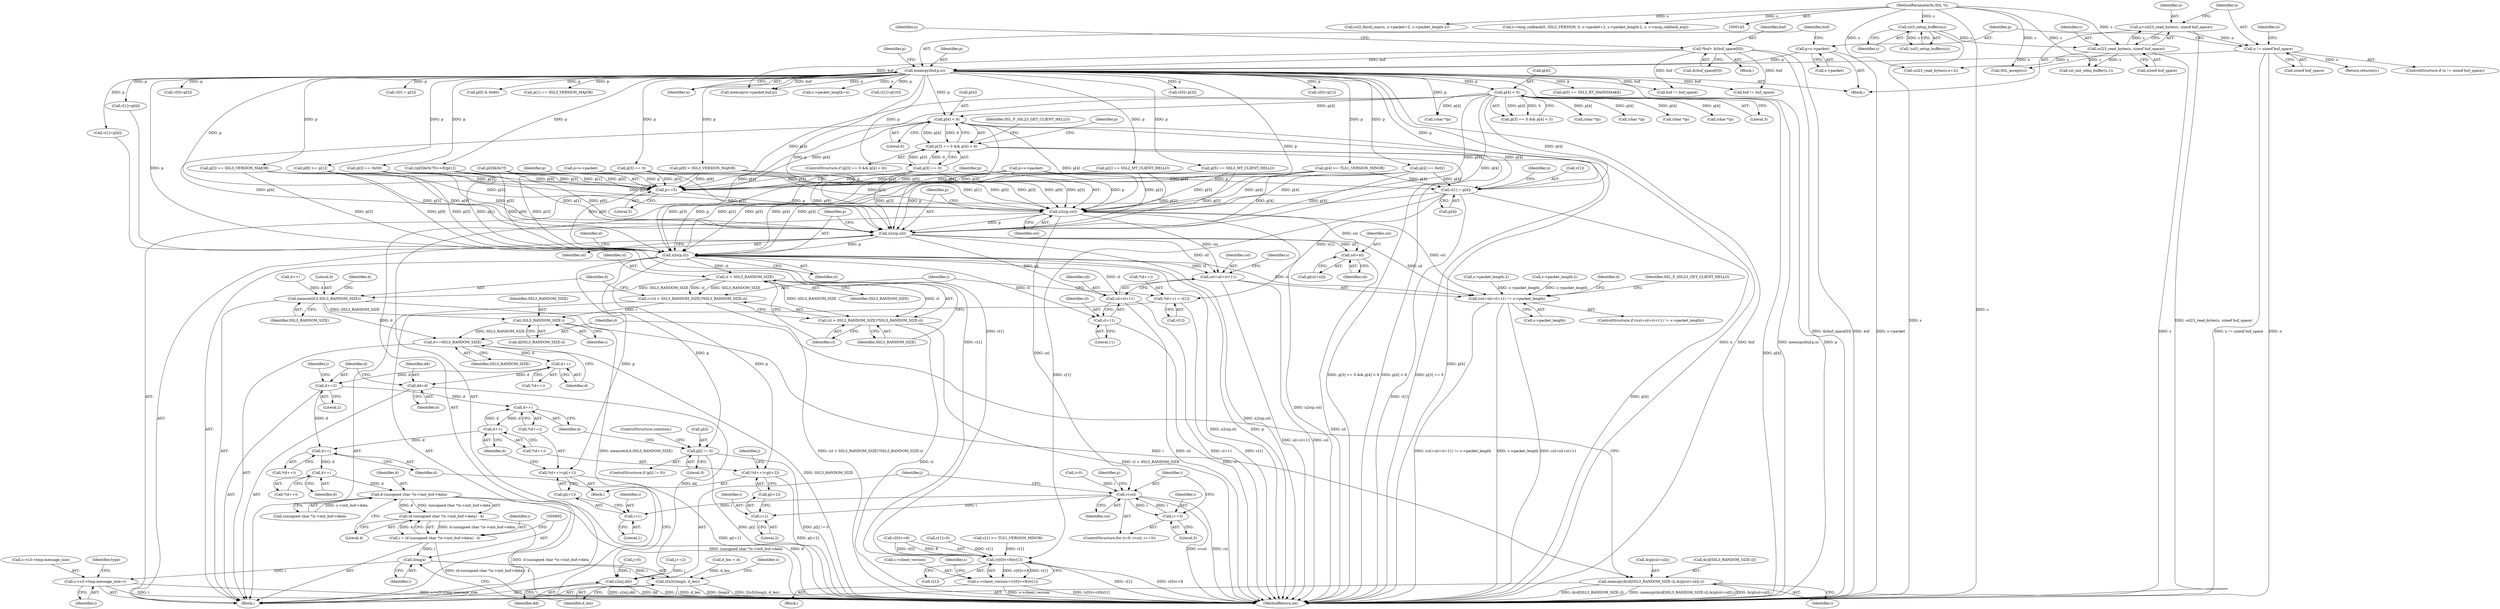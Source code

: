 digraph "0_openssl_b82924741b4bd590da890619be671f4635e46c2b@array" {
"1000427" [label="(Call,p[4] < 6)"];
"1000400" [label="(Call,p[4] < 5)"];
"1000211" [label="(Call,memcpy(buf,p,n))"];
"1000148" [label="(Call,*buf= &(buf_space[0]))"];
"1000206" [label="(Call,p=s->packet)"];
"1000200" [label="(Call,n != sizeof buf_space)"];
"1000193" [label="(Call,n=ssl23_read_bytes(s, sizeof buf_space))"];
"1000195" [label="(Call,ssl23_read_bytes(s, sizeof buf_space))"];
"1000190" [label="(Call,ssl3_setup_buffers(s))"];
"1000144" [label="(MethodParameterIn,SSL *s)"];
"1000421" [label="(Call,p[3] == 0 && p[4] < 6)"];
"1000629" [label="(Call,v[1] = p[4])"];
"1000775" [label="(Call,*(d++) = v[1])"];
"1001049" [label="(Call,(v[0]<<8)|v[1])"];
"1001045" [label="(Call,s->client_version=(v[0]<<8)|v[1])"];
"1000721" [label="(Call,p+=5)"];
"1000724" [label="(Call,n2s(p,csl))"];
"1000727" [label="(Call,n2s(p,sil))"];
"1000730" [label="(Call,n2s(p,cl))"];
"1000743" [label="(Call,(csl+sil+cl+11) != s->packet_length)"];
"1000744" [label="(Call,csl+sil+cl+11)"];
"1000746" [label="(Call,sil+cl+11)"];
"1000748" [label="(Call,cl+11)"];
"1000785" [label="(Call,cl > SSL3_RANDOM_SIZE)"];
"1000782" [label="(Call,i=(cl > SSL3_RANDOM_SIZE)?SSL3_RANDOM_SIZE:cl)"];
"1000798" [label="(Call,SSL3_RANDOM_SIZE-i)"];
"1000794" [label="(Call,memcpy(&(d[SSL3_RANDOM_SIZE-i]),&(p[csl+sil]),i))"];
"1000808" [label="(Call,d+=SSL3_RANDOM_SIZE)"];
"1000813" [label="(Call,d++)"];
"1000819" [label="(Call,dd=d)"];
"1000864" [label="(Call,s2n(j,dd))"];
"1000822" [label="(Call,d+=2)"];
"1000845" [label="(Call,d++)"];
"1000854" [label="(Call,d++)"];
"1000869" [label="(Call,d++)"];
"1000874" [label="(Call,d++)"];
"1000880" [label="(Call,d-(unsigned char *)s->init_buf->data)"];
"1000879" [label="(Call,(d-(unsigned char *)s->init_buf->data) - 4)"];
"1000877" [label="(Call,i = (d-(unsigned char *)s->init_buf->data) - 4)"];
"1000891" [label="(Call,(long)i)"];
"1000890" [label="(Call,l2n3((long)i, d_len))"];
"1000913" [label="(Call,s->s3->tmp.message_size=i)"];
"1000784" [label="(Call,(cl > SSL3_RANDOM_SIZE)?SSL3_RANDOM_SIZE:cl)"];
"1000790" [label="(Call,memset(d,0,SSL3_RANDOM_SIZE))"];
"1000837" [label="(Call,p[i] != 0)"];
"1000843" [label="(Call,*(d++)=p[i+1])"];
"1000852" [label="(Call,*(d++)=p[i+2])"];
"1000804" [label="(Call,csl+sil)"];
"1000829" [label="(Call,i<csl)"];
"1000832" [label="(Call,i+=3)"];
"1000849" [label="(Call,i+1)"];
"1000858" [label="(Call,i+2)"];
"1000797" [label="(Identifier,d)"];
"1000241" [label="(Call,v[0]=p[3])"];
"1000830" [label="(Identifier,i)"];
"1000810" [label="(Identifier,SSL3_RANDOM_SIZE)"];
"1001049" [label="(Call,(v[0]<<8)|v[1])"];
"1000868" [label="(Call,*(d++))"];
"1000764" [label="(Call,d_len = d)"];
"1000841" [label="(Literal,0)"];
"1000808" [label="(Call,d+=SSL3_RANDOM_SIZE)"];
"1000750" [label="(Literal,11)"];
"1000874" [label="(Call,d++)"];
"1000762" [label="(Identifier,d)"];
"1000845" [label="(Call,d++)"];
"1000809" [label="(Identifier,d)"];
"1001055" [label="(Call,v[1])"];
"1000200" [label="(Call,n != sizeof buf_space)"];
"1000222" [label="(Call,p[2] == SSL2_MT_CLIENT_HELLO)"];
"1000756" [label="(Identifier,SSL_F_SSL23_GET_CLIENT_HELLO)"];
"1000629" [label="(Call,v[1] = p[4])"];
"1000723" [label="(Literal,5)"];
"1000728" [label="(Identifier,p)"];
"1000889" [label="(Literal,4)"];
"1000890" [label="(Call,l2n3((long)i, d_len))"];
"1000924" [label="(Identifier,type)"];
"1000851" [label="(Literal,1)"];
"1000722" [label="(Identifier,p)"];
"1001092" [label="(Call,SSL_accept(s))"];
"1000734" [label="(Identifier,d)"];
"1000207" [label="(Identifier,p)"];
"1000832" [label="(Call,i+=3)"];
"1000839" [label="(Identifier,p)"];
"1000921" [label="(Identifier,i)"];
"1000404" [label="(Literal,5)"];
"1000833" [label="(Identifier,i)"];
"1001096" [label="(Call,buf != buf_space)"];
"1000178" [label="(Block,)"];
"1000413" [label="(Call,v[0]=p[1])"];
"1000199" [label="(ControlStructure,if (n != sizeof buf_space))"];
"1000963" [label="(Call,ssl_init_wbio_buffer(s,1))"];
"1000748" [label="(Call,cl+11)"];
"1000814" [label="(Identifier,d)"];
"1000794" [label="(Call,memcpy(&(d[SSL3_RANDOM_SIZE-i]),&(p[csl+sil]),i))"];
"1000873" [label="(Call,*(d++))"];
"1000894" [label="(Identifier,d_len)"];
"1000859" [label="(Identifier,i)"];
"1000849" [label="(Call,i+1)"];
"1000212" [label="(Identifier,buf)"];
"1000787" [label="(Identifier,SSL3_RANDOM_SIZE)"];
"1000149" [label="(Identifier,buf)"];
"1000825" [label="(ControlStructure,for (i=0; i<csl; i+=3))"];
"1000869" [label="(Call,d++)"];
"1001050" [label="(Call,v[0]<<8)"];
"1000877" [label="(Call,i = (d-(unsigned char *)s->init_buf->data) - 4)"];
"1000864" [label="(Call,s2n(j,dd))"];
"1000777" [label="(Call,d++)"];
"1000865" [label="(Identifier,j)"];
"1000422" [label="(Call,p[3] == 0)"];
"1000730" [label="(Call,n2s(p,cl))"];
"1000875" [label="(Identifier,d)"];
"1000613" [label="(Block,)"];
"1000743" [label="(Call,(csl+sil+cl+11) != s->packet_length)"];
"1000800" [label="(Identifier,i)"];
"1000804" [label="(Call,csl+sil)"];
"1000882" [label="(Call,(unsigned char *)s->init_buf->data)"];
"1000819" [label="(Call,dd=d)"];
"1000219" [label="(Identifier,p)"];
"1000837" [label="(Call,p[i] != 0)"];
"1000394" [label="(Call,p[3] == 0 && p[4] < 5)"];
"1000230" [label="(Call,p[3] == 0x00)"];
"1000280" [label="(Call,v[1]=p[4])"];
"1000860" [label="(Literal,2)"];
"1000195" [label="(Call,ssl23_read_bytes(s, sizeof buf_space))"];
"1000834" [label="(Literal,3)"];
"1000144" [label="(MethodParameterIn,SSL *s)"];
"1000846" [label="(Identifier,d)"];
"1000205" [label="(Identifier,n)"];
"1000434" [label="(Identifier,SSL_F_SSL23_GET_CLIENT_HELLO)"];
"1000638" [label="(Call,((p[0]&0x7f)<<8)|p[1])"];
"1000790" [label="(Call,memset(d,0,SSL3_RANDOM_SIZE))"];
"1000805" [label="(Identifier,csl)"];
"1000822" [label="(Call,d+=2)"];
"1000555" [label="(Call,(char *)p)"];
"1000732" [label="(Identifier,cl)"];
"1000190" [label="(Call,ssl3_setup_buffers(s))"];
"1000440" [label="(Identifier,p)"];
"1000633" [label="(Call,p[4])"];
"1000788" [label="(Identifier,SSL3_RANDOM_SIZE)"];
"1000617" [label="(Call,p=s->packet)"];
"1000202" [label="(Call,sizeof buf_space)"];
"1000438" [label="(Call,p[9] > SSL3_VERSION_MAJOR)"];
"1001046" [label="(Call,s->client_version)"];
"1000784" [label="(Call,(cl > SSL3_RANDOM_SIZE)?SSL3_RANDOM_SIZE:cl)"];
"1000813" [label="(Call,d++)"];
"1000682" [label="(Call,ssl3_finish_mac(s, s->packet+2, s->packet_length-2))"];
"1001104" [label="(MethodReturn,int)"];
"1000727" [label="(Call,n2s(p,sil))"];
"1000829" [label="(Call,i<csl)"];
"1000724" [label="(Call,n2s(p,csl))"];
"1000836" [label="(ControlStructure,if (p[i] != 0))"];
"1000376" [label="(Call,p[0] == SSL3_RT_HANDSHAKE)"];
"1000793" [label="(Identifier,SSL3_RANDOM_SIZE)"];
"1000779" [label="(Call,v[1])"];
"1000786" [label="(Identifier,cl)"];
"1000191" [label="(Identifier,s)"];
"1000914" [label="(Call,s->s3->tmp.message_size)"];
"1000273" [label="(Call,v[0]=p[3])"];
"1000698" [label="(Call,s->msg_callback(0, SSL2_VERSION, 0, s->packet+2, s->packet_length-2, s, s->msg_callback_arg))"];
"1000689" [label="(Call,s->packet_length-2)"];
"1000288" [label="(Call,p[4] >= TLS1_VERSION_MINOR)"];
"1000843" [label="(Call,*(d++)=p[i+1])"];
"1000630" [label="(Call,v[1])"];
"1000749" [label="(Identifier,cl)"];
"1000782" [label="(Call,i=(cl > SSL3_RANDOM_SIZE)?SSL3_RANDOM_SIZE:cl)"];
"1000880" [label="(Call,d-(unsigned char *)s->init_buf->data)"];
"1000879" [label="(Call,(d-(unsigned char *)s->init_buf->data) - 4)"];
"1000866" [label="(Identifier,dd)"];
"1000395" [label="(Call,p[3] == 0)"];
"1000183" [label="(Call,v[1]=0)"];
"1000913" [label="(Call,s->s3->tmp.message_size=i)"];
"1000881" [label="(Identifier,d)"];
"1000847" [label="(Call,p[i+1])"];
"1000563" [label="(Call,(char *)p)"];
"1000148" [label="(Call,*buf= &(buf_space[0]))"];
"1000716" [label="(Call,p=s->packet)"];
"1000853" [label="(Call,*(d++))"];
"1000775" [label="(Call,*(d++) = v[1])"];
"1000842" [label="(ControlStructure,continue;)"];
"1000891" [label="(Call,(long)i)"];
"1000457" [label="(Call,v[1] >= TLS1_VERSION_MINOR)"];
"1000856" [label="(Call,p[i+2])"];
"1000213" [label="(Identifier,p)"];
"1000546" [label="(Call,(char *)p)"];
"1000751" [label="(Call,s->packet_length)"];
"1000622" [label="(Call,v[0] = p[3])"];
"1000862" [label="(Identifier,j)"];
"1000208" [label="(Call,s->packet)"];
"1000745" [label="(Identifier,csl)"];
"1000776" [label="(Call,*(d++))"];
"1000193" [label="(Call,n=ssl23_read_bytes(s, sizeof buf_space))"];
"1000400" [label="(Call,p[4] < 5)"];
"1000731" [label="(Identifier,p)"];
"1000824" [label="(Literal,2)"];
"1000827" [label="(Identifier,i)"];
"1000721" [label="(Call,p+=5)"];
"1000785" [label="(Call,cl > SSL3_RANDOM_SIZE)"];
"1000802" [label="(Call,p[csl+sil])"];
"1000267" [label="(Call,p[3] == SSL3_VERSION_MAJOR)"];
"1000640" [label="(Call,p[0]&0x7f)"];
"1000537" [label="(Call,(char *)p)"];
"1000801" [label="(Call,&(p[csl+sil]))"];
"1000899" [label="(Identifier,s)"];
"1000217" [label="(Call,p[0] & 0x80)"];
"1000789" [label="(Identifier,cl)"];
"1000893" [label="(Identifier,i)"];
"1000420" [label="(ControlStructure,if (p[3] == 0 && p[4] < 6))"];
"1000431" [label="(Literal,6)"];
"1000204" [label="(Return,return(n);)"];
"1000201" [label="(Identifier,n)"];
"1000725" [label="(Identifier,p)"];
"1000807" [label="(Identifier,i)"];
"1000382" [label="(Call,p[1] == SSL3_VERSION_MAJOR)"];
"1000878" [label="(Identifier,i)"];
"1000189" [label="(Call,!ssl3_setup_buffers(s))"];
"1000855" [label="(Identifier,d)"];
"1000729" [label="(Identifier,sil)"];
"1000637" [label="(Identifier,n)"];
"1000197" [label="(Call,sizeof buf_space)"];
"1000746" [label="(Call,sil+cl+11)"];
"1001045" [label="(Call,s->client_version=(v[0]<<8)|v[1])"];
"1000428" [label="(Call,p[4])"];
"1000164" [label="(Identifier,n)"];
"1000401" [label="(Call,p[4])"];
"1000823" [label="(Identifier,d)"];
"1000707" [label="(Call,s->packet_length-2)"];
"1000850" [label="(Identifier,i)"];
"1000726" [label="(Identifier,csl)"];
"1000747" [label="(Identifier,sil)"];
"1000798" [label="(Call,SSL3_RANDOM_SIZE-i)"];
"1000235" [label="(Call,p[4] == 0x02)"];
"1000835" [label="(Block,)"];
"1000671" [label="(Call,ssl23_read_bytes(s,n+2))"];
"1000852" [label="(Call,*(d++)=p[i+2])"];
"1000861" [label="(Call,j+=2)"];
"1000831" [label="(Identifier,csl)"];
"1000388" [label="(Call,p[5] == SSL3_MT_CLIENT_HELLO)"];
"1000194" [label="(Identifier,n)"];
"1000214" [label="(Identifier,n)"];
"1000854" [label="(Call,d++)"];
"1000206" [label="(Call,p=s->packet)"];
"1000248" [label="(Call,v[1]=p[4])"];
"1000996" [label="(Call,memcpy(s->packet,buf,n))"];
"1000838" [label="(Call,p[i])"];
"1000795" [label="(Call,&(d[SSL3_RANDOM_SIZE-i]))"];
"1000752" [label="(Identifier,s)"];
"1000939" [label="(Block,)"];
"1000796" [label="(Call,d[SSL3_RANDOM_SIZE-i])"];
"1000427" [label="(Call,p[4] < 6)"];
"1000816" [label="(Call,j=0)"];
"1000792" [label="(Literal,0)"];
"1000150" [label="(Call,&(buf_space[0]))"];
"1000820" [label="(Identifier,dd)"];
"1000858" [label="(Call,i+2)"];
"1000742" [label="(ControlStructure,if ((csl+sil+cl+11) != s->packet_length))"];
"1000844" [label="(Call,*(d++))"];
"1000977" [label="(Call,s->packet_length=n)"];
"1001060" [label="(Identifier,s)"];
"1000799" [label="(Identifier,SSL3_RANDOM_SIZE)"];
"1000449" [label="(Call,v[1]=p[10])"];
"1000744" [label="(Call,csl+sil+cl+11)"];
"1000791" [label="(Identifier,d)"];
"1000821" [label="(Identifier,d)"];
"1000826" [label="(Call,i=0)"];
"1000578" [label="(Call,(char *)p)"];
"1000783" [label="(Identifier,i)"];
"1000196" [label="(Identifier,s)"];
"1000421" [label="(Call,p[3] == 0 && p[4] < 6)"];
"1001086" [label="(Call,buf != buf_space)"];
"1000405" [label="(Call,p[9] >= p[1])"];
"1000812" [label="(Call,*(d++))"];
"1000806" [label="(Identifier,sil)"];
"1000870" [label="(Identifier,d)"];
"1000211" [label="(Call,memcpy(buf,p,n))"];
"1000145" [label="(Block,)"];
"1000427" -> "1000421"  [label="AST: "];
"1000427" -> "1000431"  [label="CFG: "];
"1000428" -> "1000427"  [label="AST: "];
"1000431" -> "1000427"  [label="AST: "];
"1000421" -> "1000427"  [label="CFG: "];
"1000427" -> "1001104"  [label="DDG: p[4]"];
"1000427" -> "1000421"  [label="DDG: p[4]"];
"1000427" -> "1000421"  [label="DDG: 6"];
"1000400" -> "1000427"  [label="DDG: p[4]"];
"1000211" -> "1000427"  [label="DDG: p"];
"1000427" -> "1000629"  [label="DDG: p[4]"];
"1000427" -> "1000721"  [label="DDG: p[4]"];
"1000427" -> "1000724"  [label="DDG: p[4]"];
"1000427" -> "1000727"  [label="DDG: p[4]"];
"1000427" -> "1000730"  [label="DDG: p[4]"];
"1000400" -> "1000394"  [label="AST: "];
"1000400" -> "1000404"  [label="CFG: "];
"1000401" -> "1000400"  [label="AST: "];
"1000404" -> "1000400"  [label="AST: "];
"1000394" -> "1000400"  [label="CFG: "];
"1000400" -> "1001104"  [label="DDG: p[4]"];
"1000400" -> "1000394"  [label="DDG: p[4]"];
"1000400" -> "1000394"  [label="DDG: 5"];
"1000211" -> "1000400"  [label="DDG: p"];
"1000400" -> "1000537"  [label="DDG: p[4]"];
"1000400" -> "1000546"  [label="DDG: p[4]"];
"1000400" -> "1000555"  [label="DDG: p[4]"];
"1000400" -> "1000563"  [label="DDG: p[4]"];
"1000400" -> "1000578"  [label="DDG: p[4]"];
"1000400" -> "1000629"  [label="DDG: p[4]"];
"1000400" -> "1000721"  [label="DDG: p[4]"];
"1000400" -> "1000724"  [label="DDG: p[4]"];
"1000400" -> "1000727"  [label="DDG: p[4]"];
"1000400" -> "1000730"  [label="DDG: p[4]"];
"1000211" -> "1000178"  [label="AST: "];
"1000211" -> "1000214"  [label="CFG: "];
"1000212" -> "1000211"  [label="AST: "];
"1000213" -> "1000211"  [label="AST: "];
"1000214" -> "1000211"  [label="AST: "];
"1000219" -> "1000211"  [label="CFG: "];
"1000211" -> "1001104"  [label="DDG: n"];
"1000211" -> "1001104"  [label="DDG: buf"];
"1000211" -> "1001104"  [label="DDG: memcpy(buf,p,n)"];
"1000211" -> "1001104"  [label="DDG: p"];
"1000148" -> "1000211"  [label="DDG: buf"];
"1000206" -> "1000211"  [label="DDG: p"];
"1000200" -> "1000211"  [label="DDG: n"];
"1000211" -> "1000217"  [label="DDG: p"];
"1000211" -> "1000222"  [label="DDG: p"];
"1000211" -> "1000230"  [label="DDG: p"];
"1000211" -> "1000235"  [label="DDG: p"];
"1000211" -> "1000241"  [label="DDG: p"];
"1000211" -> "1000248"  [label="DDG: p"];
"1000211" -> "1000267"  [label="DDG: p"];
"1000211" -> "1000273"  [label="DDG: p"];
"1000211" -> "1000280"  [label="DDG: p"];
"1000211" -> "1000288"  [label="DDG: p"];
"1000211" -> "1000376"  [label="DDG: p"];
"1000211" -> "1000382"  [label="DDG: p"];
"1000211" -> "1000388"  [label="DDG: p"];
"1000211" -> "1000395"  [label="DDG: p"];
"1000211" -> "1000405"  [label="DDG: p"];
"1000211" -> "1000413"  [label="DDG: p"];
"1000211" -> "1000422"  [label="DDG: p"];
"1000211" -> "1000438"  [label="DDG: p"];
"1000211" -> "1000449"  [label="DDG: p"];
"1000211" -> "1000537"  [label="DDG: p"];
"1000211" -> "1000622"  [label="DDG: p"];
"1000211" -> "1000629"  [label="DDG: p"];
"1000211" -> "1000638"  [label="DDG: p"];
"1000211" -> "1000721"  [label="DDG: p"];
"1000211" -> "1000724"  [label="DDG: p"];
"1000211" -> "1000727"  [label="DDG: p"];
"1000211" -> "1000730"  [label="DDG: p"];
"1000211" -> "1000977"  [label="DDG: n"];
"1000211" -> "1000996"  [label="DDG: buf"];
"1000211" -> "1000996"  [label="DDG: n"];
"1000211" -> "1001086"  [label="DDG: buf"];
"1000211" -> "1001096"  [label="DDG: buf"];
"1000148" -> "1000145"  [label="AST: "];
"1000148" -> "1000150"  [label="CFG: "];
"1000149" -> "1000148"  [label="AST: "];
"1000150" -> "1000148"  [label="AST: "];
"1000164" -> "1000148"  [label="CFG: "];
"1000148" -> "1001104"  [label="DDG: buf"];
"1000148" -> "1001104"  [label="DDG: &(buf_space[0])"];
"1000148" -> "1000996"  [label="DDG: buf"];
"1000148" -> "1001086"  [label="DDG: buf"];
"1000148" -> "1001096"  [label="DDG: buf"];
"1000206" -> "1000178"  [label="AST: "];
"1000206" -> "1000208"  [label="CFG: "];
"1000207" -> "1000206"  [label="AST: "];
"1000208" -> "1000206"  [label="AST: "];
"1000212" -> "1000206"  [label="CFG: "];
"1000206" -> "1001104"  [label="DDG: s->packet"];
"1000200" -> "1000199"  [label="AST: "];
"1000200" -> "1000202"  [label="CFG: "];
"1000201" -> "1000200"  [label="AST: "];
"1000202" -> "1000200"  [label="AST: "];
"1000205" -> "1000200"  [label="CFG: "];
"1000207" -> "1000200"  [label="CFG: "];
"1000200" -> "1001104"  [label="DDG: n"];
"1000200" -> "1001104"  [label="DDG: n != sizeof buf_space"];
"1000193" -> "1000200"  [label="DDG: n"];
"1000200" -> "1000204"  [label="DDG: n"];
"1000193" -> "1000178"  [label="AST: "];
"1000193" -> "1000195"  [label="CFG: "];
"1000194" -> "1000193"  [label="AST: "];
"1000195" -> "1000193"  [label="AST: "];
"1000201" -> "1000193"  [label="CFG: "];
"1000193" -> "1001104"  [label="DDG: ssl23_read_bytes(s, sizeof buf_space)"];
"1000195" -> "1000193"  [label="DDG: s"];
"1000195" -> "1000197"  [label="CFG: "];
"1000196" -> "1000195"  [label="AST: "];
"1000197" -> "1000195"  [label="AST: "];
"1000195" -> "1001104"  [label="DDG: s"];
"1000190" -> "1000195"  [label="DDG: s"];
"1000144" -> "1000195"  [label="DDG: s"];
"1000195" -> "1000671"  [label="DDG: s"];
"1000195" -> "1000963"  [label="DDG: s"];
"1000195" -> "1001092"  [label="DDG: s"];
"1000190" -> "1000189"  [label="AST: "];
"1000190" -> "1000191"  [label="CFG: "];
"1000191" -> "1000190"  [label="AST: "];
"1000189" -> "1000190"  [label="CFG: "];
"1000190" -> "1001104"  [label="DDG: s"];
"1000190" -> "1000189"  [label="DDG: s"];
"1000144" -> "1000190"  [label="DDG: s"];
"1000144" -> "1000143"  [label="AST: "];
"1000144" -> "1001104"  [label="DDG: s"];
"1000144" -> "1000671"  [label="DDG: s"];
"1000144" -> "1000682"  [label="DDG: s"];
"1000144" -> "1000698"  [label="DDG: s"];
"1000144" -> "1000963"  [label="DDG: s"];
"1000144" -> "1001092"  [label="DDG: s"];
"1000421" -> "1000420"  [label="AST: "];
"1000421" -> "1000422"  [label="CFG: "];
"1000422" -> "1000421"  [label="AST: "];
"1000434" -> "1000421"  [label="CFG: "];
"1000440" -> "1000421"  [label="CFG: "];
"1000421" -> "1001104"  [label="DDG: p[4] < 6"];
"1000421" -> "1001104"  [label="DDG: p[3] == 0"];
"1000421" -> "1001104"  [label="DDG: p[3] == 0 && p[4] < 6"];
"1000422" -> "1000421"  [label="DDG: p[3]"];
"1000422" -> "1000421"  [label="DDG: 0"];
"1000629" -> "1000613"  [label="AST: "];
"1000629" -> "1000633"  [label="CFG: "];
"1000630" -> "1000629"  [label="AST: "];
"1000633" -> "1000629"  [label="AST: "];
"1000637" -> "1000629"  [label="CFG: "];
"1000629" -> "1001104"  [label="DDG: v[1]"];
"1000629" -> "1001104"  [label="DDG: p[4]"];
"1000235" -> "1000629"  [label="DDG: p[4]"];
"1000617" -> "1000629"  [label="DDG: p"];
"1000288" -> "1000629"  [label="DDG: p[4]"];
"1000629" -> "1000775"  [label="DDG: v[1]"];
"1000629" -> "1001049"  [label="DDG: v[1]"];
"1000775" -> "1000613"  [label="AST: "];
"1000775" -> "1000779"  [label="CFG: "];
"1000776" -> "1000775"  [label="AST: "];
"1000779" -> "1000775"  [label="AST: "];
"1000783" -> "1000775"  [label="CFG: "];
"1000775" -> "1001104"  [label="DDG: v[1]"];
"1001049" -> "1001045"  [label="AST: "];
"1001049" -> "1001055"  [label="CFG: "];
"1001050" -> "1001049"  [label="AST: "];
"1001055" -> "1001049"  [label="AST: "];
"1001045" -> "1001049"  [label="CFG: "];
"1001049" -> "1001104"  [label="DDG: v[1]"];
"1001049" -> "1001104"  [label="DDG: v[0]<<8"];
"1001049" -> "1001045"  [label="DDG: v[0]<<8"];
"1001049" -> "1001045"  [label="DDG: v[1]"];
"1001050" -> "1001049"  [label="DDG: v[0]"];
"1001050" -> "1001049"  [label="DDG: 8"];
"1000183" -> "1001049"  [label="DDG: v[1]"];
"1000280" -> "1001049"  [label="DDG: v[1]"];
"1000457" -> "1001049"  [label="DDG: v[1]"];
"1000248" -> "1001049"  [label="DDG: v[1]"];
"1001045" -> "1000939"  [label="AST: "];
"1001046" -> "1001045"  [label="AST: "];
"1001060" -> "1001045"  [label="CFG: "];
"1001045" -> "1001104"  [label="DDG: (v[0]<<8)|v[1]"];
"1001045" -> "1001104"  [label="DDG: s->client_version"];
"1000721" -> "1000613"  [label="AST: "];
"1000721" -> "1000723"  [label="CFG: "];
"1000722" -> "1000721"  [label="AST: "];
"1000723" -> "1000721"  [label="AST: "];
"1000725" -> "1000721"  [label="CFG: "];
"1000640" -> "1000721"  [label="DDG: p[0]"];
"1000388" -> "1000721"  [label="DDG: p[5]"];
"1000716" -> "1000721"  [label="DDG: p"];
"1000405" -> "1000721"  [label="DDG: p[9]"];
"1000438" -> "1000721"  [label="DDG: p[9]"];
"1000222" -> "1000721"  [label="DDG: p[2]"];
"1000638" -> "1000721"  [label="DDG: p[1]"];
"1000395" -> "1000721"  [label="DDG: p[3]"];
"1000617" -> "1000721"  [label="DDG: p"];
"1000267" -> "1000721"  [label="DDG: p[3]"];
"1000422" -> "1000721"  [label="DDG: p[3]"];
"1000230" -> "1000721"  [label="DDG: p[3]"];
"1000235" -> "1000721"  [label="DDG: p[4]"];
"1000288" -> "1000721"  [label="DDG: p[4]"];
"1000721" -> "1000724"  [label="DDG: p"];
"1000724" -> "1000613"  [label="AST: "];
"1000724" -> "1000726"  [label="CFG: "];
"1000725" -> "1000724"  [label="AST: "];
"1000726" -> "1000724"  [label="AST: "];
"1000728" -> "1000724"  [label="CFG: "];
"1000724" -> "1001104"  [label="DDG: n2s(p,csl)"];
"1000640" -> "1000724"  [label="DDG: p[0]"];
"1000388" -> "1000724"  [label="DDG: p[5]"];
"1000405" -> "1000724"  [label="DDG: p[9]"];
"1000438" -> "1000724"  [label="DDG: p[9]"];
"1000222" -> "1000724"  [label="DDG: p[2]"];
"1000638" -> "1000724"  [label="DDG: p[1]"];
"1000395" -> "1000724"  [label="DDG: p[3]"];
"1000617" -> "1000724"  [label="DDG: p"];
"1000267" -> "1000724"  [label="DDG: p[3]"];
"1000422" -> "1000724"  [label="DDG: p[3]"];
"1000230" -> "1000724"  [label="DDG: p[3]"];
"1000235" -> "1000724"  [label="DDG: p[4]"];
"1000288" -> "1000724"  [label="DDG: p[4]"];
"1000724" -> "1000727"  [label="DDG: p"];
"1000724" -> "1000743"  [label="DDG: csl"];
"1000724" -> "1000744"  [label="DDG: csl"];
"1000724" -> "1000804"  [label="DDG: csl"];
"1000724" -> "1000829"  [label="DDG: csl"];
"1000727" -> "1000613"  [label="AST: "];
"1000727" -> "1000729"  [label="CFG: "];
"1000728" -> "1000727"  [label="AST: "];
"1000729" -> "1000727"  [label="AST: "];
"1000731" -> "1000727"  [label="CFG: "];
"1000727" -> "1001104"  [label="DDG: n2s(p,sil)"];
"1000640" -> "1000727"  [label="DDG: p[0]"];
"1000388" -> "1000727"  [label="DDG: p[5]"];
"1000405" -> "1000727"  [label="DDG: p[9]"];
"1000438" -> "1000727"  [label="DDG: p[9]"];
"1000222" -> "1000727"  [label="DDG: p[2]"];
"1000638" -> "1000727"  [label="DDG: p[1]"];
"1000395" -> "1000727"  [label="DDG: p[3]"];
"1000617" -> "1000727"  [label="DDG: p"];
"1000267" -> "1000727"  [label="DDG: p[3]"];
"1000422" -> "1000727"  [label="DDG: p[3]"];
"1000230" -> "1000727"  [label="DDG: p[3]"];
"1000235" -> "1000727"  [label="DDG: p[4]"];
"1000288" -> "1000727"  [label="DDG: p[4]"];
"1000727" -> "1000730"  [label="DDG: p"];
"1000727" -> "1000743"  [label="DDG: sil"];
"1000727" -> "1000744"  [label="DDG: sil"];
"1000727" -> "1000746"  [label="DDG: sil"];
"1000727" -> "1000804"  [label="DDG: sil"];
"1000730" -> "1000613"  [label="AST: "];
"1000730" -> "1000732"  [label="CFG: "];
"1000731" -> "1000730"  [label="AST: "];
"1000732" -> "1000730"  [label="AST: "];
"1000734" -> "1000730"  [label="CFG: "];
"1000730" -> "1001104"  [label="DDG: n2s(p,cl)"];
"1000730" -> "1001104"  [label="DDG: p"];
"1000640" -> "1000730"  [label="DDG: p[0]"];
"1000388" -> "1000730"  [label="DDG: p[5]"];
"1000405" -> "1000730"  [label="DDG: p[9]"];
"1000222" -> "1000730"  [label="DDG: p[2]"];
"1000638" -> "1000730"  [label="DDG: p[1]"];
"1000438" -> "1000730"  [label="DDG: p[9]"];
"1000395" -> "1000730"  [label="DDG: p[3]"];
"1000617" -> "1000730"  [label="DDG: p"];
"1000267" -> "1000730"  [label="DDG: p[3]"];
"1000422" -> "1000730"  [label="DDG: p[3]"];
"1000230" -> "1000730"  [label="DDG: p[3]"];
"1000235" -> "1000730"  [label="DDG: p[4]"];
"1000288" -> "1000730"  [label="DDG: p[4]"];
"1000730" -> "1000743"  [label="DDG: cl"];
"1000730" -> "1000744"  [label="DDG: cl"];
"1000730" -> "1000746"  [label="DDG: cl"];
"1000730" -> "1000748"  [label="DDG: cl"];
"1000730" -> "1000785"  [label="DDG: cl"];
"1000730" -> "1000837"  [label="DDG: p"];
"1000730" -> "1000843"  [label="DDG: p"];
"1000730" -> "1000852"  [label="DDG: p"];
"1000743" -> "1000742"  [label="AST: "];
"1000743" -> "1000751"  [label="CFG: "];
"1000744" -> "1000743"  [label="AST: "];
"1000751" -> "1000743"  [label="AST: "];
"1000756" -> "1000743"  [label="CFG: "];
"1000762" -> "1000743"  [label="CFG: "];
"1000743" -> "1001104"  [label="DDG: s->packet_length"];
"1000743" -> "1001104"  [label="DDG: csl+sil+cl+11"];
"1000743" -> "1001104"  [label="DDG: (csl+sil+cl+11) != s->packet_length"];
"1000689" -> "1000743"  [label="DDG: s->packet_length"];
"1000707" -> "1000743"  [label="DDG: s->packet_length"];
"1000744" -> "1000746"  [label="CFG: "];
"1000745" -> "1000744"  [label="AST: "];
"1000746" -> "1000744"  [label="AST: "];
"1000752" -> "1000744"  [label="CFG: "];
"1000744" -> "1001104"  [label="DDG: csl"];
"1000744" -> "1001104"  [label="DDG: sil+cl+11"];
"1000746" -> "1000748"  [label="CFG: "];
"1000747" -> "1000746"  [label="AST: "];
"1000748" -> "1000746"  [label="AST: "];
"1000746" -> "1001104"  [label="DDG: cl+11"];
"1000746" -> "1001104"  [label="DDG: sil"];
"1000748" -> "1000750"  [label="CFG: "];
"1000749" -> "1000748"  [label="AST: "];
"1000750" -> "1000748"  [label="AST: "];
"1000748" -> "1001104"  [label="DDG: cl"];
"1000785" -> "1000784"  [label="AST: "];
"1000785" -> "1000787"  [label="CFG: "];
"1000786" -> "1000785"  [label="AST: "];
"1000787" -> "1000785"  [label="AST: "];
"1000788" -> "1000785"  [label="CFG: "];
"1000789" -> "1000785"  [label="CFG: "];
"1000785" -> "1000782"  [label="DDG: SSL3_RANDOM_SIZE"];
"1000785" -> "1000782"  [label="DDG: cl"];
"1000785" -> "1000784"  [label="DDG: SSL3_RANDOM_SIZE"];
"1000785" -> "1000784"  [label="DDG: cl"];
"1000785" -> "1000790"  [label="DDG: SSL3_RANDOM_SIZE"];
"1000782" -> "1000613"  [label="AST: "];
"1000782" -> "1000784"  [label="CFG: "];
"1000783" -> "1000782"  [label="AST: "];
"1000784" -> "1000782"  [label="AST: "];
"1000791" -> "1000782"  [label="CFG: "];
"1000782" -> "1001104"  [label="DDG: (cl > SSL3_RANDOM_SIZE)?SSL3_RANDOM_SIZE:cl"];
"1000782" -> "1000798"  [label="DDG: i"];
"1000798" -> "1000796"  [label="AST: "];
"1000798" -> "1000800"  [label="CFG: "];
"1000799" -> "1000798"  [label="AST: "];
"1000800" -> "1000798"  [label="AST: "];
"1000796" -> "1000798"  [label="CFG: "];
"1000790" -> "1000798"  [label="DDG: SSL3_RANDOM_SIZE"];
"1000798" -> "1000794"  [label="DDG: i"];
"1000798" -> "1000808"  [label="DDG: SSL3_RANDOM_SIZE"];
"1000794" -> "1000613"  [label="AST: "];
"1000794" -> "1000807"  [label="CFG: "];
"1000795" -> "1000794"  [label="AST: "];
"1000801" -> "1000794"  [label="AST: "];
"1000807" -> "1000794"  [label="AST: "];
"1000809" -> "1000794"  [label="CFG: "];
"1000794" -> "1001104"  [label="DDG: &(d[SSL3_RANDOM_SIZE-i])"];
"1000794" -> "1001104"  [label="DDG: memcpy(&(d[SSL3_RANDOM_SIZE-i]),&(p[csl+sil]),i)"];
"1000794" -> "1001104"  [label="DDG: &(p[csl+sil])"];
"1000808" -> "1000613"  [label="AST: "];
"1000808" -> "1000810"  [label="CFG: "];
"1000809" -> "1000808"  [label="AST: "];
"1000810" -> "1000808"  [label="AST: "];
"1000814" -> "1000808"  [label="CFG: "];
"1000808" -> "1001104"  [label="DDG: SSL3_RANDOM_SIZE"];
"1000790" -> "1000808"  [label="DDG: d"];
"1000808" -> "1000813"  [label="DDG: d"];
"1000813" -> "1000812"  [label="AST: "];
"1000813" -> "1000814"  [label="CFG: "];
"1000814" -> "1000813"  [label="AST: "];
"1000812" -> "1000813"  [label="CFG: "];
"1000813" -> "1000819"  [label="DDG: d"];
"1000813" -> "1000822"  [label="DDG: d"];
"1000819" -> "1000613"  [label="AST: "];
"1000819" -> "1000821"  [label="CFG: "];
"1000820" -> "1000819"  [label="AST: "];
"1000821" -> "1000819"  [label="AST: "];
"1000823" -> "1000819"  [label="CFG: "];
"1000819" -> "1000864"  [label="DDG: dd"];
"1000864" -> "1000613"  [label="AST: "];
"1000864" -> "1000866"  [label="CFG: "];
"1000865" -> "1000864"  [label="AST: "];
"1000866" -> "1000864"  [label="AST: "];
"1000870" -> "1000864"  [label="CFG: "];
"1000864" -> "1001104"  [label="DDG: dd"];
"1000864" -> "1001104"  [label="DDG: j"];
"1000864" -> "1001104"  [label="DDG: s2n(j,dd)"];
"1000816" -> "1000864"  [label="DDG: j"];
"1000861" -> "1000864"  [label="DDG: j"];
"1000822" -> "1000613"  [label="AST: "];
"1000822" -> "1000824"  [label="CFG: "];
"1000823" -> "1000822"  [label="AST: "];
"1000824" -> "1000822"  [label="AST: "];
"1000827" -> "1000822"  [label="CFG: "];
"1000822" -> "1000845"  [label="DDG: d"];
"1000822" -> "1000869"  [label="DDG: d"];
"1000845" -> "1000844"  [label="AST: "];
"1000845" -> "1000846"  [label="CFG: "];
"1000846" -> "1000845"  [label="AST: "];
"1000844" -> "1000845"  [label="CFG: "];
"1000854" -> "1000845"  [label="DDG: d"];
"1000845" -> "1000854"  [label="DDG: d"];
"1000854" -> "1000853"  [label="AST: "];
"1000854" -> "1000855"  [label="CFG: "];
"1000855" -> "1000854"  [label="AST: "];
"1000853" -> "1000854"  [label="CFG: "];
"1000854" -> "1000869"  [label="DDG: d"];
"1000869" -> "1000868"  [label="AST: "];
"1000869" -> "1000870"  [label="CFG: "];
"1000870" -> "1000869"  [label="AST: "];
"1000868" -> "1000869"  [label="CFG: "];
"1000869" -> "1000874"  [label="DDG: d"];
"1000874" -> "1000873"  [label="AST: "];
"1000874" -> "1000875"  [label="CFG: "];
"1000875" -> "1000874"  [label="AST: "];
"1000873" -> "1000874"  [label="CFG: "];
"1000874" -> "1000880"  [label="DDG: d"];
"1000880" -> "1000879"  [label="AST: "];
"1000880" -> "1000882"  [label="CFG: "];
"1000881" -> "1000880"  [label="AST: "];
"1000882" -> "1000880"  [label="AST: "];
"1000889" -> "1000880"  [label="CFG: "];
"1000880" -> "1001104"  [label="DDG: d"];
"1000880" -> "1001104"  [label="DDG: (unsigned char *)s->init_buf->data"];
"1000880" -> "1000879"  [label="DDG: d"];
"1000880" -> "1000879"  [label="DDG: (unsigned char *)s->init_buf->data"];
"1000882" -> "1000880"  [label="DDG: s->init_buf->data"];
"1000879" -> "1000877"  [label="AST: "];
"1000879" -> "1000889"  [label="CFG: "];
"1000889" -> "1000879"  [label="AST: "];
"1000877" -> "1000879"  [label="CFG: "];
"1000879" -> "1001104"  [label="DDG: d-(unsigned char *)s->init_buf->data"];
"1000879" -> "1000877"  [label="DDG: d-(unsigned char *)s->init_buf->data"];
"1000879" -> "1000877"  [label="DDG: 4"];
"1000877" -> "1000613"  [label="AST: "];
"1000878" -> "1000877"  [label="AST: "];
"1000892" -> "1000877"  [label="CFG: "];
"1000877" -> "1001104"  [label="DDG: (d-(unsigned char *)s->init_buf->data) - 4"];
"1000877" -> "1000891"  [label="DDG: i"];
"1000891" -> "1000890"  [label="AST: "];
"1000891" -> "1000893"  [label="CFG: "];
"1000892" -> "1000891"  [label="AST: "];
"1000893" -> "1000891"  [label="AST: "];
"1000894" -> "1000891"  [label="CFG: "];
"1000891" -> "1000890"  [label="DDG: i"];
"1000891" -> "1000913"  [label="DDG: i"];
"1000890" -> "1000613"  [label="AST: "];
"1000890" -> "1000894"  [label="CFG: "];
"1000894" -> "1000890"  [label="AST: "];
"1000899" -> "1000890"  [label="CFG: "];
"1000890" -> "1001104"  [label="DDG: (long)i"];
"1000890" -> "1001104"  [label="DDG: l2n3((long)i, d_len)"];
"1000890" -> "1001104"  [label="DDG: d_len"];
"1000764" -> "1000890"  [label="DDG: d_len"];
"1000913" -> "1000613"  [label="AST: "];
"1000913" -> "1000921"  [label="CFG: "];
"1000914" -> "1000913"  [label="AST: "];
"1000921" -> "1000913"  [label="AST: "];
"1000924" -> "1000913"  [label="CFG: "];
"1000913" -> "1001104"  [label="DDG: i"];
"1000913" -> "1001104"  [label="DDG: s->s3->tmp.message_size"];
"1000784" -> "1000788"  [label="CFG: "];
"1000784" -> "1000789"  [label="CFG: "];
"1000788" -> "1000784"  [label="AST: "];
"1000789" -> "1000784"  [label="AST: "];
"1000784" -> "1001104"  [label="DDG: cl > SSL3_RANDOM_SIZE"];
"1000784" -> "1001104"  [label="DDG: cl"];
"1000790" -> "1000613"  [label="AST: "];
"1000790" -> "1000793"  [label="CFG: "];
"1000791" -> "1000790"  [label="AST: "];
"1000792" -> "1000790"  [label="AST: "];
"1000793" -> "1000790"  [label="AST: "];
"1000797" -> "1000790"  [label="CFG: "];
"1000790" -> "1001104"  [label="DDG: memset(d,0,SSL3_RANDOM_SIZE)"];
"1000777" -> "1000790"  [label="DDG: d"];
"1000837" -> "1000836"  [label="AST: "];
"1000837" -> "1000841"  [label="CFG: "];
"1000838" -> "1000837"  [label="AST: "];
"1000841" -> "1000837"  [label="AST: "];
"1000842" -> "1000837"  [label="CFG: "];
"1000846" -> "1000837"  [label="CFG: "];
"1000837" -> "1001104"  [label="DDG: p[i]"];
"1000837" -> "1001104"  [label="DDG: p[i] != 0"];
"1000843" -> "1000835"  [label="AST: "];
"1000843" -> "1000847"  [label="CFG: "];
"1000844" -> "1000843"  [label="AST: "];
"1000847" -> "1000843"  [label="AST: "];
"1000855" -> "1000843"  [label="CFG: "];
"1000843" -> "1001104"  [label="DDG: p[i+1]"];
"1000852" -> "1000835"  [label="AST: "];
"1000852" -> "1000856"  [label="CFG: "];
"1000853" -> "1000852"  [label="AST: "];
"1000856" -> "1000852"  [label="AST: "];
"1000862" -> "1000852"  [label="CFG: "];
"1000852" -> "1001104"  [label="DDG: p[i+2]"];
"1000804" -> "1000802"  [label="AST: "];
"1000804" -> "1000806"  [label="CFG: "];
"1000805" -> "1000804"  [label="AST: "];
"1000806" -> "1000804"  [label="AST: "];
"1000802" -> "1000804"  [label="CFG: "];
"1000804" -> "1001104"  [label="DDG: sil"];
"1000829" -> "1000825"  [label="AST: "];
"1000829" -> "1000831"  [label="CFG: "];
"1000830" -> "1000829"  [label="AST: "];
"1000831" -> "1000829"  [label="AST: "];
"1000839" -> "1000829"  [label="CFG: "];
"1000865" -> "1000829"  [label="CFG: "];
"1000829" -> "1001104"  [label="DDG: i<csl"];
"1000829" -> "1001104"  [label="DDG: csl"];
"1000826" -> "1000829"  [label="DDG: i"];
"1000832" -> "1000829"  [label="DDG: i"];
"1000829" -> "1000832"  [label="DDG: i"];
"1000829" -> "1000849"  [label="DDG: i"];
"1000829" -> "1000858"  [label="DDG: i"];
"1000832" -> "1000825"  [label="AST: "];
"1000832" -> "1000834"  [label="CFG: "];
"1000833" -> "1000832"  [label="AST: "];
"1000834" -> "1000832"  [label="AST: "];
"1000830" -> "1000832"  [label="CFG: "];
"1000849" -> "1000847"  [label="AST: "];
"1000849" -> "1000851"  [label="CFG: "];
"1000850" -> "1000849"  [label="AST: "];
"1000851" -> "1000849"  [label="AST: "];
"1000847" -> "1000849"  [label="CFG: "];
"1000858" -> "1000856"  [label="AST: "];
"1000858" -> "1000860"  [label="CFG: "];
"1000859" -> "1000858"  [label="AST: "];
"1000860" -> "1000858"  [label="AST: "];
"1000856" -> "1000858"  [label="CFG: "];
}
